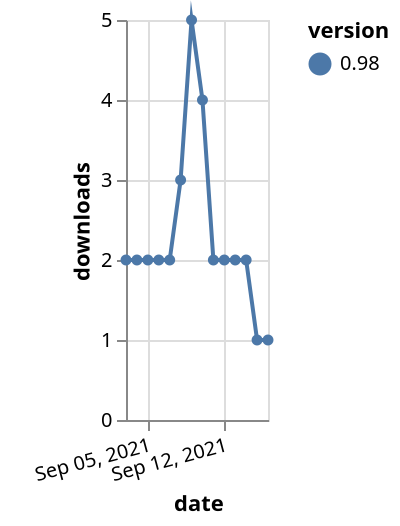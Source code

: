 {"$schema": "https://vega.github.io/schema/vega-lite/v5.json", "description": "A simple bar chart with embedded data.", "data": {"values": [{"date": "2021-09-03", "total": 430, "delta": 2, "version": "0.98"}, {"date": "2021-09-04", "total": 432, "delta": 2, "version": "0.98"}, {"date": "2021-09-05", "total": 434, "delta": 2, "version": "0.98"}, {"date": "2021-09-06", "total": 436, "delta": 2, "version": "0.98"}, {"date": "2021-09-07", "total": 438, "delta": 2, "version": "0.98"}, {"date": "2021-09-08", "total": 441, "delta": 3, "version": "0.98"}, {"date": "2021-09-09", "total": 446, "delta": 5, "version": "0.98"}, {"date": "2021-09-10", "total": 450, "delta": 4, "version": "0.98"}, {"date": "2021-09-11", "total": 452, "delta": 2, "version": "0.98"}, {"date": "2021-09-12", "total": 454, "delta": 2, "version": "0.98"}, {"date": "2021-09-13", "total": 456, "delta": 2, "version": "0.98"}, {"date": "2021-09-14", "total": 458, "delta": 2, "version": "0.98"}, {"date": "2021-09-15", "total": 459, "delta": 1, "version": "0.98"}, {"date": "2021-09-16", "total": 460, "delta": 1, "version": "0.98"}]}, "width": "container", "mark": {"type": "line", "point": {"filled": true}}, "encoding": {"x": {"field": "date", "type": "temporal", "timeUnit": "yearmonthdate", "title": "date", "axis": {"labelAngle": -15}}, "y": {"field": "delta", "type": "quantitative", "title": "downloads"}, "color": {"field": "version", "type": "nominal"}, "tooltip": {"field": "delta"}}}